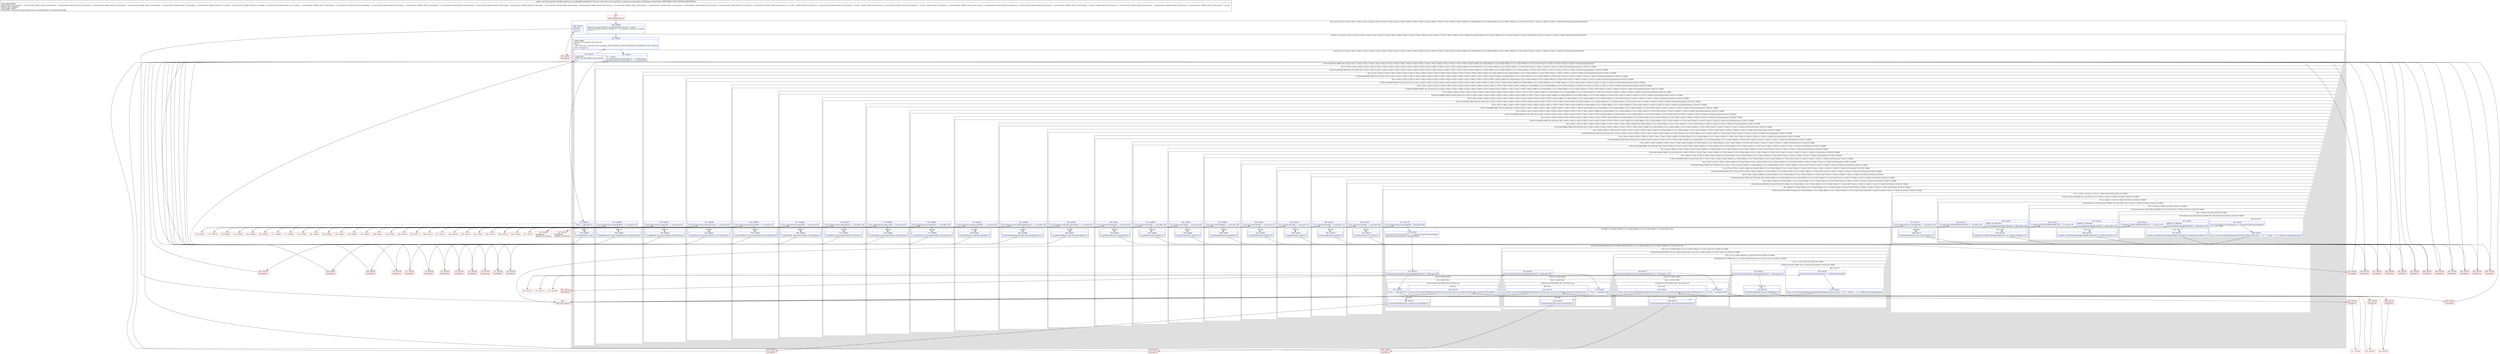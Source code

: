 digraph "CFG forandroidx.core.os.BundleKt.bundleOf([Lkotlin\/Pair;)Landroid\/os\/Bundle;" {
subgraph cluster_Region_980175426 {
label = "R(3:1|(3:3|(1:5)(1:(1:10)(1:(1:14)(1:(1:18)(1:(1:22)(1:(1:26)(1:(1:30)(1:(1:34)(1:(1:38)(1:(1:42)(1:(1:46)(1:(1:50)(1:(1:54)(1:(1:58)(1:(1:62)(1:(1:66)(1:(1:70)(1:(1:74)(1:(1:78)(1:(1:82)(1:(2:86|(1:(2:(1:93)|(1:89)))(1:(1:(2:(1:102)|(1:98)))(1:(1:(2:(1:110)|(1:106)))(1:(1:113)(2:116|117)))))(1:(1:120)(1:(1:126)(1:(1:132)(1:(1:138)(2:141|142)))))))))))))))))))))))))|7)|145)";
node [shape=record,color=blue];
Node_149 [shape=record,label="{149\:\ 0x0000|kotlin.jvm.internal.Intrinsics.checkNotNullParameter(r11, \"pairs\")\landroid.os.Bundle android.os.Bundle r0 = new android.os.Bundle(r11.length)\lint r4 = 0\l\l}"];
subgraph cluster_LoopRegion_1988144702 {
label = "LOOP:0: (3:3|(1:5)(1:(1:10)(1:(1:14)(1:(1:18)(1:(1:22)(1:(1:26)(1:(1:30)(1:(1:34)(1:(1:38)(1:(1:42)(1:(1:46)(1:(1:50)(1:(1:54)(1:(1:58)(1:(1:62)(1:(1:66)(1:(1:70)(1:(1:74)(1:(1:78)(1:(1:82)(1:(2:86|(1:(2:(1:93)|(1:89)))(1:(1:(2:(1:102)|(1:98)))(1:(1:(2:(1:110)|(1:106)))(1:(1:113)(2:116|117)))))(1:(1:120)(1:(1:126)(1:(1:132)(1:(1:138)(2:141|142)))))))))))))))))))))))))|7)";
node [shape=record,color=blue];
Node_150 [shape=record,label="{150\:\ 0x000f|LOOP_START\lLOOP:0: B:150:0x000f\-\>B:254:0x01f9\lPHI: r4 \l  PHI: (r4v1 int) = (r4v0 int), (r4v6 int) binds: [B:149:0x0000, B:254:0x01f9] A[DONT_GENERATE, DONT_INLINE]\l|if (r4 \< r3) goto L3\l}"];
subgraph cluster_Region_1433070182 {
label = "R(3:3|(1:5)(1:(1:10)(1:(1:14)(1:(1:18)(1:(1:22)(1:(1:26)(1:(1:30)(1:(1:34)(1:(1:38)(1:(1:42)(1:(1:46)(1:(1:50)(1:(1:54)(1:(1:58)(1:(1:62)(1:(1:66)(1:(1:70)(1:(1:74)(1:(1:78)(1:(1:82)(1:(2:86|(1:(2:(1:93)|(1:89)))(1:(1:(2:(1:102)|(1:98)))(1:(1:(2:(1:110)|(1:106)))(1:(1:113)(2:116|117)))))(1:(1:120)(1:(1:126)(1:(1:132)(1:(1:138)(2:141|142)))))))))))))))))))))))))|7)";
node [shape=record,color=blue];
Node_151 [shape=record,label="{151\:\ 0x0011|r5 = r11[r4]\ljava.lang.String java.lang.String r6 = r5.component1()\ljava.lang.Object java.lang.Object r5 = r5.component2()\l}"];
subgraph cluster_IfRegion_381618327 {
label = "IF [B:152:0x001e] THEN: R(1:5) ELSE: R(1:(1:10)(1:(1:14)(1:(1:18)(1:(1:22)(1:(1:26)(1:(1:30)(1:(1:34)(1:(1:38)(1:(1:42)(1:(1:46)(1:(1:50)(1:(1:54)(1:(1:58)(1:(1:62)(1:(1:66)(1:(1:70)(1:(1:74)(1:(1:78)(1:(1:82)(1:(2:86|(1:(2:(1:93)|(1:89)))(1:(1:(2:(1:102)|(1:98)))(1:(1:(2:(1:110)|(1:106)))(1:(1:113)(2:116|117)))))(1:(1:120)(1:(1:126)(1:(1:132)(1:(1:138)(2:141|142)))))))))))))))))))))))))";
node [shape=record,color=blue];
Node_152 [shape=record,label="{152\:\ 0x001e|if (r5 == null) goto L5\l}"];
subgraph cluster_Region_978620433 {
label = "R(1:5)";
node [shape=record,color=blue];
Node_153 [shape=record,label="{153\:\ 0x0020|r0.putString(r6, null)\l}"];
}
subgraph cluster_Region_1239109665 {
label = "R(1:(1:10)(1:(1:14)(1:(1:18)(1:(1:22)(1:(1:26)(1:(1:30)(1:(1:34)(1:(1:38)(1:(1:42)(1:(1:46)(1:(1:50)(1:(1:54)(1:(1:58)(1:(1:62)(1:(1:66)(1:(1:70)(1:(1:74)(1:(1:78)(1:(1:82)(1:(2:86|(1:(2:(1:93)|(1:89)))(1:(1:(2:(1:102)|(1:98)))(1:(1:(2:(1:110)|(1:106)))(1:(1:113)(2:116|117)))))(1:(1:120)(1:(1:126)(1:(1:132)(1:(1:138)(2:141|142))))))))))))))))))))))))) | ELSE_IF_CHAIN\l";
node [shape=record,color=blue];
subgraph cluster_IfRegion_335870460 {
label = "IF [B:155:0x0028] THEN: R(1:10) ELSE: R(1:(1:14)(1:(1:18)(1:(1:22)(1:(1:26)(1:(1:30)(1:(1:34)(1:(1:38)(1:(1:42)(1:(1:46)(1:(1:50)(1:(1:54)(1:(1:58)(1:(1:62)(1:(1:66)(1:(1:70)(1:(1:74)(1:(1:78)(1:(1:82)(1:(2:86|(1:(2:(1:93)|(1:89)))(1:(1:(2:(1:102)|(1:98)))(1:(1:(2:(1:110)|(1:106)))(1:(1:113)(2:116|117)))))(1:(1:120)(1:(1:126)(1:(1:132)(1:(1:138)(2:141|142)))))))))))))))))))))))) | ELSE_IF_CHAIN\l";
node [shape=record,color=blue];
Node_155 [shape=record,label="{155\:\ 0x0028|if ((r5 instanceof java.lang.Boolean) == true) goto L10\l}"];
subgraph cluster_Region_1063781825 {
label = "R(1:10)";
node [shape=record,color=blue];
Node_156 [shape=record,label="{156\:\ 0x002a|r0.putBoolean(r6, ((java.lang.Boolean) r5).booleanValue())\l}"];
}
subgraph cluster_Region_1723144855 {
label = "R(1:(1:14)(1:(1:18)(1:(1:22)(1:(1:26)(1:(1:30)(1:(1:34)(1:(1:38)(1:(1:42)(1:(1:46)(1:(1:50)(1:(1:54)(1:(1:58)(1:(1:62)(1:(1:66)(1:(1:70)(1:(1:74)(1:(1:78)(1:(1:82)(1:(2:86|(1:(2:(1:93)|(1:89)))(1:(1:(2:(1:102)|(1:98)))(1:(1:(2:(1:110)|(1:106)))(1:(1:113)(2:116|117)))))(1:(1:120)(1:(1:126)(1:(1:132)(1:(1:138)(2:141|142)))))))))))))))))))))))) | ELSE_IF_CHAIN\l";
node [shape=record,color=blue];
subgraph cluster_IfRegion_117802498 {
label = "IF [B:158:0x0038] THEN: R(1:14) ELSE: R(1:(1:18)(1:(1:22)(1:(1:26)(1:(1:30)(1:(1:34)(1:(1:38)(1:(1:42)(1:(1:46)(1:(1:50)(1:(1:54)(1:(1:58)(1:(1:62)(1:(1:66)(1:(1:70)(1:(1:74)(1:(1:78)(1:(1:82)(1:(2:86|(1:(2:(1:93)|(1:89)))(1:(1:(2:(1:102)|(1:98)))(1:(1:(2:(1:110)|(1:106)))(1:(1:113)(2:116|117)))))(1:(1:120)(1:(1:126)(1:(1:132)(1:(1:138)(2:141|142))))))))))))))))))))))) | ELSE_IF_CHAIN\l";
node [shape=record,color=blue];
Node_158 [shape=record,label="{158\:\ 0x0038|if ((r5 instanceof java.lang.Byte) == true) goto L14\l}"];
subgraph cluster_Region_1300556607 {
label = "R(1:14)";
node [shape=record,color=blue];
Node_159 [shape=record,label="{159\:\ 0x003a|r0.putByte(r6, ((java.lang.Number) r5).byteValue())\l}"];
}
subgraph cluster_Region_1645530915 {
label = "R(1:(1:18)(1:(1:22)(1:(1:26)(1:(1:30)(1:(1:34)(1:(1:38)(1:(1:42)(1:(1:46)(1:(1:50)(1:(1:54)(1:(1:58)(1:(1:62)(1:(1:66)(1:(1:70)(1:(1:74)(1:(1:78)(1:(1:82)(1:(2:86|(1:(2:(1:93)|(1:89)))(1:(1:(2:(1:102)|(1:98)))(1:(1:(2:(1:110)|(1:106)))(1:(1:113)(2:116|117)))))(1:(1:120)(1:(1:126)(1:(1:132)(1:(1:138)(2:141|142))))))))))))))))))))))) | ELSE_IF_CHAIN\l";
node [shape=record,color=blue];
subgraph cluster_IfRegion_1233938083 {
label = "IF [B:161:0x0048] THEN: R(1:18) ELSE: R(1:(1:22)(1:(1:26)(1:(1:30)(1:(1:34)(1:(1:38)(1:(1:42)(1:(1:46)(1:(1:50)(1:(1:54)(1:(1:58)(1:(1:62)(1:(1:66)(1:(1:70)(1:(1:74)(1:(1:78)(1:(1:82)(1:(2:86|(1:(2:(1:93)|(1:89)))(1:(1:(2:(1:102)|(1:98)))(1:(1:(2:(1:110)|(1:106)))(1:(1:113)(2:116|117)))))(1:(1:120)(1:(1:126)(1:(1:132)(1:(1:138)(2:141|142)))))))))))))))))))))) | ELSE_IF_CHAIN\l";
node [shape=record,color=blue];
Node_161 [shape=record,label="{161\:\ 0x0048|if ((r5 instanceof java.lang.Character) == true) goto L18\l}"];
subgraph cluster_Region_367167127 {
label = "R(1:18)";
node [shape=record,color=blue];
Node_162 [shape=record,label="{162\:\ 0x004a|r0.putChar(r6, ((java.lang.Character) r5).charValue())\l}"];
}
subgraph cluster_Region_295074817 {
label = "R(1:(1:22)(1:(1:26)(1:(1:30)(1:(1:34)(1:(1:38)(1:(1:42)(1:(1:46)(1:(1:50)(1:(1:54)(1:(1:58)(1:(1:62)(1:(1:66)(1:(1:70)(1:(1:74)(1:(1:78)(1:(1:82)(1:(2:86|(1:(2:(1:93)|(1:89)))(1:(1:(2:(1:102)|(1:98)))(1:(1:(2:(1:110)|(1:106)))(1:(1:113)(2:116|117)))))(1:(1:120)(1:(1:126)(1:(1:132)(1:(1:138)(2:141|142)))))))))))))))))))))) | ELSE_IF_CHAIN\l";
node [shape=record,color=blue];
subgraph cluster_IfRegion_655959221 {
label = "IF [B:164:0x0058] THEN: R(1:22) ELSE: R(1:(1:26)(1:(1:30)(1:(1:34)(1:(1:38)(1:(1:42)(1:(1:46)(1:(1:50)(1:(1:54)(1:(1:58)(1:(1:62)(1:(1:66)(1:(1:70)(1:(1:74)(1:(1:78)(1:(1:82)(1:(2:86|(1:(2:(1:93)|(1:89)))(1:(1:(2:(1:102)|(1:98)))(1:(1:(2:(1:110)|(1:106)))(1:(1:113)(2:116|117)))))(1:(1:120)(1:(1:126)(1:(1:132)(1:(1:138)(2:141|142))))))))))))))))))))) | ELSE_IF_CHAIN\l";
node [shape=record,color=blue];
Node_164 [shape=record,label="{164\:\ 0x0058|if ((r5 instanceof java.lang.Double) == true) goto L22\l}"];
subgraph cluster_Region_187189282 {
label = "R(1:22)";
node [shape=record,color=blue];
Node_165 [shape=record,label="{165\:\ 0x005a|r0.putDouble(r6, ((java.lang.Number) r5).doubleValue())\l}"];
}
subgraph cluster_Region_48196682 {
label = "R(1:(1:26)(1:(1:30)(1:(1:34)(1:(1:38)(1:(1:42)(1:(1:46)(1:(1:50)(1:(1:54)(1:(1:58)(1:(1:62)(1:(1:66)(1:(1:70)(1:(1:74)(1:(1:78)(1:(1:82)(1:(2:86|(1:(2:(1:93)|(1:89)))(1:(1:(2:(1:102)|(1:98)))(1:(1:(2:(1:110)|(1:106)))(1:(1:113)(2:116|117)))))(1:(1:120)(1:(1:126)(1:(1:132)(1:(1:138)(2:141|142))))))))))))))))))))) | ELSE_IF_CHAIN\l";
node [shape=record,color=blue];
subgraph cluster_IfRegion_350352051 {
label = "IF [B:167:0x0068] THEN: R(1:26) ELSE: R(1:(1:30)(1:(1:34)(1:(1:38)(1:(1:42)(1:(1:46)(1:(1:50)(1:(1:54)(1:(1:58)(1:(1:62)(1:(1:66)(1:(1:70)(1:(1:74)(1:(1:78)(1:(1:82)(1:(2:86|(1:(2:(1:93)|(1:89)))(1:(1:(2:(1:102)|(1:98)))(1:(1:(2:(1:110)|(1:106)))(1:(1:113)(2:116|117)))))(1:(1:120)(1:(1:126)(1:(1:132)(1:(1:138)(2:141|142)))))))))))))))))))) | ELSE_IF_CHAIN\l";
node [shape=record,color=blue];
Node_167 [shape=record,label="{167\:\ 0x0068|if ((r5 instanceof java.lang.Float) == true) goto L26\l}"];
subgraph cluster_Region_1955660427 {
label = "R(1:26)";
node [shape=record,color=blue];
Node_168 [shape=record,label="{168\:\ 0x006a|r0.putFloat(r6, ((java.lang.Number) r5).floatValue())\l}"];
}
subgraph cluster_Region_1282457380 {
label = "R(1:(1:30)(1:(1:34)(1:(1:38)(1:(1:42)(1:(1:46)(1:(1:50)(1:(1:54)(1:(1:58)(1:(1:62)(1:(1:66)(1:(1:70)(1:(1:74)(1:(1:78)(1:(1:82)(1:(2:86|(1:(2:(1:93)|(1:89)))(1:(1:(2:(1:102)|(1:98)))(1:(1:(2:(1:110)|(1:106)))(1:(1:113)(2:116|117)))))(1:(1:120)(1:(1:126)(1:(1:132)(1:(1:138)(2:141|142)))))))))))))))))))) | ELSE_IF_CHAIN\l";
node [shape=record,color=blue];
subgraph cluster_IfRegion_1073697723 {
label = "IF [B:170:0x0078] THEN: R(1:30) ELSE: R(1:(1:34)(1:(1:38)(1:(1:42)(1:(1:46)(1:(1:50)(1:(1:54)(1:(1:58)(1:(1:62)(1:(1:66)(1:(1:70)(1:(1:74)(1:(1:78)(1:(1:82)(1:(2:86|(1:(2:(1:93)|(1:89)))(1:(1:(2:(1:102)|(1:98)))(1:(1:(2:(1:110)|(1:106)))(1:(1:113)(2:116|117)))))(1:(1:120)(1:(1:126)(1:(1:132)(1:(1:138)(2:141|142))))))))))))))))))) | ELSE_IF_CHAIN\l";
node [shape=record,color=blue];
Node_170 [shape=record,label="{170\:\ 0x0078|if ((r5 instanceof java.lang.Integer) == true) goto L30\l}"];
subgraph cluster_Region_505860661 {
label = "R(1:30)";
node [shape=record,color=blue];
Node_171 [shape=record,label="{171\:\ 0x007a|r0.putInt(r6, ((java.lang.Number) r5).intValue())\l}"];
}
subgraph cluster_Region_140053598 {
label = "R(1:(1:34)(1:(1:38)(1:(1:42)(1:(1:46)(1:(1:50)(1:(1:54)(1:(1:58)(1:(1:62)(1:(1:66)(1:(1:70)(1:(1:74)(1:(1:78)(1:(1:82)(1:(2:86|(1:(2:(1:93)|(1:89)))(1:(1:(2:(1:102)|(1:98)))(1:(1:(2:(1:110)|(1:106)))(1:(1:113)(2:116|117)))))(1:(1:120)(1:(1:126)(1:(1:132)(1:(1:138)(2:141|142))))))))))))))))))) | ELSE_IF_CHAIN\l";
node [shape=record,color=blue];
subgraph cluster_IfRegion_359437209 {
label = "IF [B:173:0x0088] THEN: R(1:34) ELSE: R(1:(1:38)(1:(1:42)(1:(1:46)(1:(1:50)(1:(1:54)(1:(1:58)(1:(1:62)(1:(1:66)(1:(1:70)(1:(1:74)(1:(1:78)(1:(1:82)(1:(2:86|(1:(2:(1:93)|(1:89)))(1:(1:(2:(1:102)|(1:98)))(1:(1:(2:(1:110)|(1:106)))(1:(1:113)(2:116|117)))))(1:(1:120)(1:(1:126)(1:(1:132)(1:(1:138)(2:141|142)))))))))))))))))) | ELSE_IF_CHAIN\l";
node [shape=record,color=blue];
Node_173 [shape=record,label="{173\:\ 0x0088|if ((r5 instanceof java.lang.Long) == true) goto L34\l}"];
subgraph cluster_Region_535898456 {
label = "R(1:34)";
node [shape=record,color=blue];
Node_174 [shape=record,label="{174\:\ 0x008a|r0.putLong(r6, ((java.lang.Number) r5).longValue())\l}"];
}
subgraph cluster_Region_705498912 {
label = "R(1:(1:38)(1:(1:42)(1:(1:46)(1:(1:50)(1:(1:54)(1:(1:58)(1:(1:62)(1:(1:66)(1:(1:70)(1:(1:74)(1:(1:78)(1:(1:82)(1:(2:86|(1:(2:(1:93)|(1:89)))(1:(1:(2:(1:102)|(1:98)))(1:(1:(2:(1:110)|(1:106)))(1:(1:113)(2:116|117)))))(1:(1:120)(1:(1:126)(1:(1:132)(1:(1:138)(2:141|142)))))))))))))))))) | ELSE_IF_CHAIN\l";
node [shape=record,color=blue];
subgraph cluster_IfRegion_2076057869 {
label = "IF [B:176:0x0098] THEN: R(1:38) ELSE: R(1:(1:42)(1:(1:46)(1:(1:50)(1:(1:54)(1:(1:58)(1:(1:62)(1:(1:66)(1:(1:70)(1:(1:74)(1:(1:78)(1:(1:82)(1:(2:86|(1:(2:(1:93)|(1:89)))(1:(1:(2:(1:102)|(1:98)))(1:(1:(2:(1:110)|(1:106)))(1:(1:113)(2:116|117)))))(1:(1:120)(1:(1:126)(1:(1:132)(1:(1:138)(2:141|142))))))))))))))))) | ELSE_IF_CHAIN\l";
node [shape=record,color=blue];
Node_176 [shape=record,label="{176\:\ 0x0098|if ((r5 instanceof java.lang.Short) == true) goto L38\l}"];
subgraph cluster_Region_1456540636 {
label = "R(1:38)";
node [shape=record,color=blue];
Node_177 [shape=record,label="{177\:\ 0x009a|r0.putShort(r6, ((java.lang.Number) r5).shortValue())\l}"];
}
subgraph cluster_Region_1405717271 {
label = "R(1:(1:42)(1:(1:46)(1:(1:50)(1:(1:54)(1:(1:58)(1:(1:62)(1:(1:66)(1:(1:70)(1:(1:74)(1:(1:78)(1:(1:82)(1:(2:86|(1:(2:(1:93)|(1:89)))(1:(1:(2:(1:102)|(1:98)))(1:(1:(2:(1:110)|(1:106)))(1:(1:113)(2:116|117)))))(1:(1:120)(1:(1:126)(1:(1:132)(1:(1:138)(2:141|142))))))))))))))))) | ELSE_IF_CHAIN\l";
node [shape=record,color=blue];
subgraph cluster_IfRegion_1624318115 {
label = "IF [B:179:0x00a8] THEN: R(1:42) ELSE: R(1:(1:46)(1:(1:50)(1:(1:54)(1:(1:58)(1:(1:62)(1:(1:66)(1:(1:70)(1:(1:74)(1:(1:78)(1:(1:82)(1:(2:86|(1:(2:(1:93)|(1:89)))(1:(1:(2:(1:102)|(1:98)))(1:(1:(2:(1:110)|(1:106)))(1:(1:113)(2:116|117)))))(1:(1:120)(1:(1:126)(1:(1:132)(1:(1:138)(2:141|142)))))))))))))))) | ELSE_IF_CHAIN\l";
node [shape=record,color=blue];
Node_179 [shape=record,label="{179\:\ 0x00a8|if ((r5 instanceof android.os.Bundle) == true) goto L42\l}"];
subgraph cluster_Region_707317463 {
label = "R(1:42)";
node [shape=record,color=blue];
Node_180 [shape=record,label="{180\:\ 0x00aa|r0.putBundle(r6, (android.os.Bundle) r5)\l}"];
}
subgraph cluster_Region_445224917 {
label = "R(1:(1:46)(1:(1:50)(1:(1:54)(1:(1:58)(1:(1:62)(1:(1:66)(1:(1:70)(1:(1:74)(1:(1:78)(1:(1:82)(1:(2:86|(1:(2:(1:93)|(1:89)))(1:(1:(2:(1:102)|(1:98)))(1:(1:(2:(1:110)|(1:106)))(1:(1:113)(2:116|117)))))(1:(1:120)(1:(1:126)(1:(1:132)(1:(1:138)(2:141|142)))))))))))))))) | ELSE_IF_CHAIN\l";
node [shape=record,color=blue];
subgraph cluster_IfRegion_628544905 {
label = "IF [B:182:0x00b4] THEN: R(1:46) ELSE: R(1:(1:50)(1:(1:54)(1:(1:58)(1:(1:62)(1:(1:66)(1:(1:70)(1:(1:74)(1:(1:78)(1:(1:82)(1:(2:86|(1:(2:(1:93)|(1:89)))(1:(1:(2:(1:102)|(1:98)))(1:(1:(2:(1:110)|(1:106)))(1:(1:113)(2:116|117)))))(1:(1:120)(1:(1:126)(1:(1:132)(1:(1:138)(2:141|142))))))))))))))) | ELSE_IF_CHAIN\l";
node [shape=record,color=blue];
Node_182 [shape=record,label="{182\:\ 0x00b4|if ((r5 instanceof java.lang.CharSequence) == true) goto L46\l}"];
subgraph cluster_Region_37164765 {
label = "R(1:46)";
node [shape=record,color=blue];
Node_183 [shape=record,label="{183\:\ 0x00b6|r0.putCharSequence(r6, (java.lang.CharSequence) r5)\l}"];
}
subgraph cluster_Region_1517437734 {
label = "R(1:(1:50)(1:(1:54)(1:(1:58)(1:(1:62)(1:(1:66)(1:(1:70)(1:(1:74)(1:(1:78)(1:(1:82)(1:(2:86|(1:(2:(1:93)|(1:89)))(1:(1:(2:(1:102)|(1:98)))(1:(1:(2:(1:110)|(1:106)))(1:(1:113)(2:116|117)))))(1:(1:120)(1:(1:126)(1:(1:132)(1:(1:138)(2:141|142))))))))))))))) | ELSE_IF_CHAIN\l";
node [shape=record,color=blue];
subgraph cluster_IfRegion_1425504997 {
label = "IF [B:185:0x00c0] THEN: R(1:50) ELSE: R(1:(1:54)(1:(1:58)(1:(1:62)(1:(1:66)(1:(1:70)(1:(1:74)(1:(1:78)(1:(1:82)(1:(2:86|(1:(2:(1:93)|(1:89)))(1:(1:(2:(1:102)|(1:98)))(1:(1:(2:(1:110)|(1:106)))(1:(1:113)(2:116|117)))))(1:(1:120)(1:(1:126)(1:(1:132)(1:(1:138)(2:141|142)))))))))))))) | ELSE_IF_CHAIN\l";
node [shape=record,color=blue];
Node_185 [shape=record,label="{185\:\ 0x00c0|if ((r5 instanceof android.os.Parcelable) == true) goto L50\l}"];
subgraph cluster_Region_345654314 {
label = "R(1:50)";
node [shape=record,color=blue];
Node_186 [shape=record,label="{186\:\ 0x00c2|r0.putParcelable(r6, (android.os.Parcelable) r5)\l}"];
}
subgraph cluster_Region_407122759 {
label = "R(1:(1:54)(1:(1:58)(1:(1:62)(1:(1:66)(1:(1:70)(1:(1:74)(1:(1:78)(1:(1:82)(1:(2:86|(1:(2:(1:93)|(1:89)))(1:(1:(2:(1:102)|(1:98)))(1:(1:(2:(1:110)|(1:106)))(1:(1:113)(2:116|117)))))(1:(1:120)(1:(1:126)(1:(1:132)(1:(1:138)(2:141|142)))))))))))))) | ELSE_IF_CHAIN\l";
node [shape=record,color=blue];
subgraph cluster_IfRegion_1582010175 {
label = "IF [B:188:0x00cc] THEN: R(1:54) ELSE: R(1:(1:58)(1:(1:62)(1:(1:66)(1:(1:70)(1:(1:74)(1:(1:78)(1:(1:82)(1:(2:86|(1:(2:(1:93)|(1:89)))(1:(1:(2:(1:102)|(1:98)))(1:(1:(2:(1:110)|(1:106)))(1:(1:113)(2:116|117)))))(1:(1:120)(1:(1:126)(1:(1:132)(1:(1:138)(2:141|142))))))))))))) | ELSE_IF_CHAIN\l";
node [shape=record,color=blue];
Node_188 [shape=record,label="{188\:\ 0x00cc|if ((r5 instanceof boolean[]) == true) goto L54\l}"];
subgraph cluster_Region_1246438030 {
label = "R(1:54)";
node [shape=record,color=blue];
Node_189 [shape=record,label="{189\:\ 0x00ce|r0.putBooleanArray(r6, (boolean[]) r5)\l}"];
}
subgraph cluster_Region_130716267 {
label = "R(1:(1:58)(1:(1:62)(1:(1:66)(1:(1:70)(1:(1:74)(1:(1:78)(1:(1:82)(1:(2:86|(1:(2:(1:93)|(1:89)))(1:(1:(2:(1:102)|(1:98)))(1:(1:(2:(1:110)|(1:106)))(1:(1:113)(2:116|117)))))(1:(1:120)(1:(1:126)(1:(1:132)(1:(1:138)(2:141|142))))))))))))) | ELSE_IF_CHAIN\l";
node [shape=record,color=blue];
subgraph cluster_IfRegion_938895469 {
label = "IF [B:191:0x00d8] THEN: R(1:58) ELSE: R(1:(1:62)(1:(1:66)(1:(1:70)(1:(1:74)(1:(1:78)(1:(1:82)(1:(2:86|(1:(2:(1:93)|(1:89)))(1:(1:(2:(1:102)|(1:98)))(1:(1:(2:(1:110)|(1:106)))(1:(1:113)(2:116|117)))))(1:(1:120)(1:(1:126)(1:(1:132)(1:(1:138)(2:141|142)))))))))))) | ELSE_IF_CHAIN\l";
node [shape=record,color=blue];
Node_191 [shape=record,label="{191\:\ 0x00d8|if ((r5 instanceof byte[]) == true) goto L58\l}"];
subgraph cluster_Region_653853542 {
label = "R(1:58)";
node [shape=record,color=blue];
Node_192 [shape=record,label="{192\:\ 0x00da|r0.putByteArray(r6, (byte[]) r5)\l}"];
}
subgraph cluster_Region_1361812088 {
label = "R(1:(1:62)(1:(1:66)(1:(1:70)(1:(1:74)(1:(1:78)(1:(1:82)(1:(2:86|(1:(2:(1:93)|(1:89)))(1:(1:(2:(1:102)|(1:98)))(1:(1:(2:(1:110)|(1:106)))(1:(1:113)(2:116|117)))))(1:(1:120)(1:(1:126)(1:(1:132)(1:(1:138)(2:141|142)))))))))))) | ELSE_IF_CHAIN\l";
node [shape=record,color=blue];
subgraph cluster_IfRegion_616507783 {
label = "IF [B:194:0x00e4] THEN: R(1:62) ELSE: R(1:(1:66)(1:(1:70)(1:(1:74)(1:(1:78)(1:(1:82)(1:(2:86|(1:(2:(1:93)|(1:89)))(1:(1:(2:(1:102)|(1:98)))(1:(1:(2:(1:110)|(1:106)))(1:(1:113)(2:116|117)))))(1:(1:120)(1:(1:126)(1:(1:132)(1:(1:138)(2:141|142))))))))))) | ELSE_IF_CHAIN\l";
node [shape=record,color=blue];
Node_194 [shape=record,label="{194\:\ 0x00e4|if ((r5 instanceof char[]) == true) goto L62\l}"];
subgraph cluster_Region_482502810 {
label = "R(1:62)";
node [shape=record,color=blue];
Node_195 [shape=record,label="{195\:\ 0x00e6|r0.putCharArray(r6, (char[]) r5)\l}"];
}
subgraph cluster_Region_428382216 {
label = "R(1:(1:66)(1:(1:70)(1:(1:74)(1:(1:78)(1:(1:82)(1:(2:86|(1:(2:(1:93)|(1:89)))(1:(1:(2:(1:102)|(1:98)))(1:(1:(2:(1:110)|(1:106)))(1:(1:113)(2:116|117)))))(1:(1:120)(1:(1:126)(1:(1:132)(1:(1:138)(2:141|142))))))))))) | ELSE_IF_CHAIN\l";
node [shape=record,color=blue];
subgraph cluster_IfRegion_1265651623 {
label = "IF [B:197:0x00f0] THEN: R(1:66) ELSE: R(1:(1:70)(1:(1:74)(1:(1:78)(1:(1:82)(1:(2:86|(1:(2:(1:93)|(1:89)))(1:(1:(2:(1:102)|(1:98)))(1:(1:(2:(1:110)|(1:106)))(1:(1:113)(2:116|117)))))(1:(1:120)(1:(1:126)(1:(1:132)(1:(1:138)(2:141|142)))))))))) | ELSE_IF_CHAIN\l";
node [shape=record,color=blue];
Node_197 [shape=record,label="{197\:\ 0x00f0|if ((r5 instanceof double[]) == true) goto L66\l}"];
subgraph cluster_Region_1522517052 {
label = "R(1:66)";
node [shape=record,color=blue];
Node_198 [shape=record,label="{198\:\ 0x00f2|r0.putDoubleArray(r6, (double[]) r5)\l}"];
}
subgraph cluster_Region_544165493 {
label = "R(1:(1:70)(1:(1:74)(1:(1:78)(1:(1:82)(1:(2:86|(1:(2:(1:93)|(1:89)))(1:(1:(2:(1:102)|(1:98)))(1:(1:(2:(1:110)|(1:106)))(1:(1:113)(2:116|117)))))(1:(1:120)(1:(1:126)(1:(1:132)(1:(1:138)(2:141|142)))))))))) | ELSE_IF_CHAIN\l";
node [shape=record,color=blue];
subgraph cluster_IfRegion_1228931969 {
label = "IF [B:200:0x00fc] THEN: R(1:70) ELSE: R(1:(1:74)(1:(1:78)(1:(1:82)(1:(2:86|(1:(2:(1:93)|(1:89)))(1:(1:(2:(1:102)|(1:98)))(1:(1:(2:(1:110)|(1:106)))(1:(1:113)(2:116|117)))))(1:(1:120)(1:(1:126)(1:(1:132)(1:(1:138)(2:141|142))))))))) | ELSE_IF_CHAIN\l";
node [shape=record,color=blue];
Node_200 [shape=record,label="{200\:\ 0x00fc|if ((r5 instanceof float[]) == true) goto L70\l}"];
subgraph cluster_Region_1240715959 {
label = "R(1:70)";
node [shape=record,color=blue];
Node_201 [shape=record,label="{201\:\ 0x00fe|r0.putFloatArray(r6, (float[]) r5)\l}"];
}
subgraph cluster_Region_1936054745 {
label = "R(1:(1:74)(1:(1:78)(1:(1:82)(1:(2:86|(1:(2:(1:93)|(1:89)))(1:(1:(2:(1:102)|(1:98)))(1:(1:(2:(1:110)|(1:106)))(1:(1:113)(2:116|117)))))(1:(1:120)(1:(1:126)(1:(1:132)(1:(1:138)(2:141|142))))))))) | ELSE_IF_CHAIN\l";
node [shape=record,color=blue];
subgraph cluster_IfRegion_1299300292 {
label = "IF [B:203:0x0108] THEN: R(1:74) ELSE: R(1:(1:78)(1:(1:82)(1:(2:86|(1:(2:(1:93)|(1:89)))(1:(1:(2:(1:102)|(1:98)))(1:(1:(2:(1:110)|(1:106)))(1:(1:113)(2:116|117)))))(1:(1:120)(1:(1:126)(1:(1:132)(1:(1:138)(2:141|142)))))))) | ELSE_IF_CHAIN\l";
node [shape=record,color=blue];
Node_203 [shape=record,label="{203\:\ 0x0108|if ((r5 instanceof int[]) == true) goto L74\l}"];
subgraph cluster_Region_662641372 {
label = "R(1:74)";
node [shape=record,color=blue];
Node_204 [shape=record,label="{204\:\ 0x010a|r0.putIntArray(r6, (int[]) r5)\l}"];
}
subgraph cluster_Region_2115007895 {
label = "R(1:(1:78)(1:(1:82)(1:(2:86|(1:(2:(1:93)|(1:89)))(1:(1:(2:(1:102)|(1:98)))(1:(1:(2:(1:110)|(1:106)))(1:(1:113)(2:116|117)))))(1:(1:120)(1:(1:126)(1:(1:132)(1:(1:138)(2:141|142)))))))) | ELSE_IF_CHAIN\l";
node [shape=record,color=blue];
subgraph cluster_IfRegion_283067644 {
label = "IF [B:206:0x0114] THEN: R(1:78) ELSE: R(1:(1:82)(1:(2:86|(1:(2:(1:93)|(1:89)))(1:(1:(2:(1:102)|(1:98)))(1:(1:(2:(1:110)|(1:106)))(1:(1:113)(2:116|117)))))(1:(1:120)(1:(1:126)(1:(1:132)(1:(1:138)(2:141|142))))))) | ELSE_IF_CHAIN\l";
node [shape=record,color=blue];
Node_206 [shape=record,label="{206\:\ 0x0114|if ((r5 instanceof long[]) == true) goto L78\l}"];
subgraph cluster_Region_687222801 {
label = "R(1:78)";
node [shape=record,color=blue];
Node_207 [shape=record,label="{207\:\ 0x0116|r0.putLongArray(r6, (long[]) r5)\l}"];
}
subgraph cluster_Region_587594373 {
label = "R(1:(1:82)(1:(2:86|(1:(2:(1:93)|(1:89)))(1:(1:(2:(1:102)|(1:98)))(1:(1:(2:(1:110)|(1:106)))(1:(1:113)(2:116|117)))))(1:(1:120)(1:(1:126)(1:(1:132)(1:(1:138)(2:141|142))))))) | ELSE_IF_CHAIN\l";
node [shape=record,color=blue];
subgraph cluster_IfRegion_1494953015 {
label = "IF [B:209:0x0120] THEN: R(1:82) ELSE: R(1:(2:86|(1:(2:(1:93)|(1:89)))(1:(1:(2:(1:102)|(1:98)))(1:(1:(2:(1:110)|(1:106)))(1:(1:113)(2:116|117)))))(1:(1:120)(1:(1:126)(1:(1:132)(1:(1:138)(2:141|142)))))) | ELSE_IF_CHAIN\l";
node [shape=record,color=blue];
Node_209 [shape=record,label="{209\:\ 0x0120|if ((r5 instanceof short[]) == true) goto L82\l}"];
subgraph cluster_Region_206348055 {
label = "R(1:82)";
node [shape=record,color=blue];
Node_210 [shape=record,label="{210\:\ 0x0122|r0.putShortArray(r6, (short[]) r5)\l}"];
}
subgraph cluster_Region_2034439286 {
label = "R(1:(2:86|(1:(2:(1:93)|(1:89)))(1:(1:(2:(1:102)|(1:98)))(1:(1:(2:(1:110)|(1:106)))(1:(1:113)(2:116|117)))))(1:(1:120)(1:(1:126)(1:(1:132)(1:(1:138)(2:141|142)))))) | ELSE_IF_CHAIN\l";
node [shape=record,color=blue];
subgraph cluster_IfRegion_269381790 {
label = "IF [B:212:0x0130] THEN: R(2:86|(1:(2:(1:93)|(1:89)))(1:(1:(2:(1:102)|(1:98)))(1:(1:(2:(1:110)|(1:106)))(1:(1:113)(2:116|117))))) ELSE: R(1:(1:120)(1:(1:126)(1:(1:132)(1:(1:138)(2:141|142))))) | ELSE_IF_CHAIN\l";
node [shape=record,color=blue];
Node_212 [shape=record,label="{212\:\ 0x0130|if ((r5 instanceof java.lang.Object[]) != false) goto L86\l}"];
subgraph cluster_Region_1354851012 {
label = "R(2:86|(1:(2:(1:93)|(1:89)))(1:(1:(2:(1:102)|(1:98)))(1:(1:(2:(1:110)|(1:106)))(1:(1:113)(2:116|117)))))";
node [shape=record,color=blue];
Node_213 [shape=record,label="{213\:\ 0x0132|java.lang.Class java.lang.Class r7 = r5.getClass().getComponentType()\lkotlin.jvm.internal.Intrinsics.checkNotNull(r7)\l}"];
subgraph cluster_IfRegion_1793610249 {
label = "IF [B:214:0x0143] THEN: R(1:(2:(1:93)|(1:89))) ELSE: R(1:(1:(2:(1:102)|(1:98)))(1:(1:(2:(1:110)|(1:106)))(1:(1:113)(2:116|117))))";
node [shape=record,color=blue];
Node_214 [shape=record,label="{214\:\ 0x0143|if (android.os.Parcelable.class.isAssignableFrom(r7) != false) goto L88\l}"];
subgraph cluster_Region_615887254 {
label = "R(1:(2:(1:93)|(1:89)))";
node [shape=record,color=blue];
subgraph cluster_Region_1500828762 {
label = "R(2:(1:93)|(1:89))";
node [shape=record,color=blue];
subgraph cluster_IfRegion_978531460 {
label = "IF [B:215:0x0145] THEN: R(1:93) ELSE: null";
node [shape=record,color=blue];
Node_215 [shape=record,label="{215\:\ 0x0145|if (r5 == null) goto L91\l}"];
subgraph cluster_Region_1428802595 {
label = "R(1:93)";
node [shape=record,color=blue];
Node_218 [shape=record,label="{218\:\ 0x0156|throw new java.lang.NullPointerException(\"null cannot be cast to non\-null type kotlin.Array\<android.os.Parcelable\>\")\l}"];
}
}
subgraph cluster_Region_1534952003 {
label = "R(1:89)";
node [shape=record,color=blue];
Node_216 [shape=record,label="{216\:\ 0x0147|r0.putParcelableArray(r6, (android.os.Parcelable[]) r5)\l}"];
}
}
}
subgraph cluster_Region_875070036 {
label = "R(1:(1:(2:(1:102)|(1:98)))(1:(1:(2:(1:110)|(1:106)))(1:(1:113)(2:116|117)))) | ELSE_IF_CHAIN\l";
node [shape=record,color=blue];
subgraph cluster_IfRegion_243173536 {
label = "IF [B:220:0x015d] THEN: R(1:(2:(1:102)|(1:98))) ELSE: R(1:(1:(2:(1:110)|(1:106)))(1:(1:113)(2:116|117))) | ELSE_IF_CHAIN\l";
node [shape=record,color=blue];
Node_220 [shape=record,label="{220\:\ 0x015d|if (java.lang.String.class.isAssignableFrom(r7) != false) goto L97\l}"];
subgraph cluster_Region_1025027142 {
label = "R(1:(2:(1:102)|(1:98)))";
node [shape=record,color=blue];
subgraph cluster_Region_1118923195 {
label = "R(2:(1:102)|(1:98))";
node [shape=record,color=blue];
subgraph cluster_IfRegion_984210797 {
label = "IF [B:221:0x015f] THEN: R(1:102) ELSE: null";
node [shape=record,color=blue];
Node_221 [shape=record,label="{221\:\ 0x015f|if (r5 == null) goto L100\l}"];
subgraph cluster_Region_1508044058 {
label = "R(1:102)";
node [shape=record,color=blue];
Node_224 [shape=record,label="{224\:\ 0x0170|throw new java.lang.NullPointerException(\"null cannot be cast to non\-null type kotlin.Array\<kotlin.String\>\")\l}"];
}
}
subgraph cluster_Region_76270090 {
label = "R(1:98)";
node [shape=record,color=blue];
Node_222 [shape=record,label="{222\:\ 0x0161|r0.putStringArray(r6, (java.lang.String[]) r5)\l}"];
}
}
}
subgraph cluster_Region_690548304 {
label = "R(1:(1:(2:(1:110)|(1:106)))(1:(1:113)(2:116|117))) | ELSE_IF_CHAIN\l";
node [shape=record,color=blue];
subgraph cluster_IfRegion_696437979 {
label = "IF [B:226:0x0177] THEN: R(1:(2:(1:110)|(1:106))) ELSE: R(1:(1:113)(2:116|117)) | ELSE_IF_CHAIN\l";
node [shape=record,color=blue];
Node_226 [shape=record,label="{226\:\ 0x0177|if (java.lang.CharSequence.class.isAssignableFrom(r7) != false) goto L105\l}"];
subgraph cluster_Region_1361710511 {
label = "R(1:(2:(1:110)|(1:106)))";
node [shape=record,color=blue];
subgraph cluster_Region_413092480 {
label = "R(2:(1:110)|(1:106))";
node [shape=record,color=blue];
subgraph cluster_IfRegion_1497415718 {
label = "IF [B:227:0x0179] THEN: R(1:110) ELSE: null";
node [shape=record,color=blue];
Node_227 [shape=record,label="{227\:\ 0x0179|if (r5 == null) goto L108\l}"];
subgraph cluster_Region_1457258164 {
label = "R(1:110)";
node [shape=record,color=blue];
Node_230 [shape=record,label="{230\:\ 0x018a|throw new java.lang.NullPointerException(\"null cannot be cast to non\-null type kotlin.Array\<kotlin.CharSequence\>\")\l}"];
}
}
subgraph cluster_Region_501486642 {
label = "R(1:106)";
node [shape=record,color=blue];
Node_228 [shape=record,label="{228\:\ 0x017b|r0.putCharSequenceArray(r6, (java.lang.CharSequence[]) r5)\l}"];
}
}
}
subgraph cluster_Region_955240529 {
label = "R(1:(1:113)(2:116|117)) | ELSE_IF_CHAIN\l";
node [shape=record,color=blue];
subgraph cluster_IfRegion_613509663 {
label = "IF [B:232:0x0191] THEN: R(1:113) ELSE: R(2:116|117) | ELSE_IF_CHAIN\l";
node [shape=record,color=blue];
Node_232 [shape=record,label="{232\:\ 0x0191|if (java.io.Serializable.class.isAssignableFrom(r7) != false) goto L113\l}"];
subgraph cluster_Region_1975030974 {
label = "R(1:113)";
node [shape=record,color=blue];
Node_233 [shape=record,label="{233\:\ 0x0193|r0.putSerializable(r6, (java.io.Serializable) r5)\l}"];
}
subgraph cluster_Region_1143662353 {
label = "R(2:116|117)";
node [shape=record,color=blue];
Node_234 [shape=record,label="{234\:\ 0x019a|java.lang.String java.lang.String r0 = r7.getCanonicalName()\l}"];
Node_235 [shape=record,label="{235\:\ 0x01bd|throw new java.lang.IllegalArgumentException(\"Illegal value array type \" + r0 + \" for key \"\" + r6 + kotlin.text.Typography.quote)\l}"];
}
}
}
}
}
}
}
}
}
subgraph cluster_Region_967439766 {
label = "R(1:(1:120)(1:(1:126)(1:(1:132)(1:(1:138)(2:141|142))))) | ELSE_IF_CHAIN\l";
node [shape=record,color=blue];
subgraph cluster_IfRegion_46943880 {
label = "IF [B:237:0x01c0] THEN: R(1:120) ELSE: R(1:(1:126)(1:(1:132)(1:(1:138)(2:141|142)))) | ELSE_IF_CHAIN\l";
node [shape=record,color=blue];
Node_237 [shape=record,label="{237\:\ 0x01c0|if ((r5 instanceof java.io.Serializable) == true) goto L120\l}"];
subgraph cluster_Region_1122004944 {
label = "R(1:120)";
node [shape=record,color=blue];
Node_238 [shape=record,label="{238\:\ 0x01c2|r0.putSerializable(r6, (java.io.Serializable) r5)\l}"];
}
subgraph cluster_Region_1535140713 {
label = "R(1:(1:126)(1:(1:132)(1:(1:138)(2:141|142)))) | ELSE_IF_CHAIN\l";
node [shape=record,color=blue];
subgraph cluster_IfRegion_563658049 {
label = "IF [B:240:0x01cd, B:242:0x01d1] THEN: R(1:126) ELSE: R(1:(1:132)(1:(1:138)(2:141|142))) | ELSE_IF_CHAIN\l";
node [shape=record,color=blue];
Node_240 [shape=record,label="{240\:\ 0x01cd|if (android.os.Build.VERSION.SDK_INT \>= 18) goto L124\l}"];
Node_242 [shape=record,label="{242\:\ 0x01d1|ADDED_TO_REGION\l|if ((r5 instanceof android.os.IBinder) != false) goto L126\l}"];
subgraph cluster_Region_417408540 {
label = "R(1:126)";
node [shape=record,color=blue];
Node_243 [shape=record,label="{243\:\ 0x01d3|androidx.core.p003os.Bundle.putBinder(r0, r6, (android.os.IBinder) r5)\l}"];
}
subgraph cluster_Region_1386682611 {
label = "R(1:(1:132)(1:(1:138)(2:141|142))) | ELSE_IF_CHAIN\l";
node [shape=record,color=blue];
subgraph cluster_IfRegion_1429098154 {
label = "IF [B:245:0x01de, B:247:0x01e2] THEN: R(1:132) ELSE: R(1:(1:138)(2:141|142)) | ELSE_IF_CHAIN\l";
node [shape=record,color=blue];
Node_245 [shape=record,label="{245\:\ 0x01de|if (android.os.Build.VERSION.SDK_INT \>= 21) goto L130\l}"];
Node_247 [shape=record,label="{247\:\ 0x01e2|ADDED_TO_REGION\l|if ((r5 instanceof android.util.Size) != false) goto L132\l}"];
subgraph cluster_Region_622458038 {
label = "R(1:132)";
node [shape=record,color=blue];
Node_248 [shape=record,label="{248\:\ 0x01e4|androidx.core.p003os.BundleApi21ImplKt.putSize(r0, r6, (android.util.Size) r5)\l}"];
}
subgraph cluster_Region_336340910 {
label = "R(1:(1:138)(2:141|142)) | ELSE_IF_CHAIN\l";
node [shape=record,color=blue];
subgraph cluster_IfRegion_179365337 {
label = "IF [B:250:0x01ed, B:252:0x01f1] THEN: R(1:138) ELSE: R(2:141|142) | ELSE_IF_CHAIN\l";
node [shape=record,color=blue];
Node_250 [shape=record,label="{250\:\ 0x01ed|if (android.os.Build.VERSION.SDK_INT \>= 21) goto L136\l}"];
Node_252 [shape=record,label="{252\:\ 0x01f1|ADDED_TO_REGION\l|if ((r5 instanceof android.util.SizeF) != false) goto L138\l}"];
subgraph cluster_Region_347441615 {
label = "R(1:138)";
node [shape=record,color=blue];
Node_253 [shape=record,label="{253\:\ 0x01f3|androidx.core.p003os.BundleApi21ImplKt.putSizeF(r0, r6, (android.util.SizeF) r5)\l}"];
}
subgraph cluster_Region_779884390 {
label = "R(2:141|142)";
node [shape=record,color=blue];
Node_255 [shape=record,label="{255\:\ 0x01fd|java.lang.String java.lang.String r0 = r5.getClass().getCanonicalName()\l}"];
Node_256 [shape=record,label="{256\:\ 0x0224|throw new java.lang.IllegalArgumentException(\"Illegal value type \" + r0 + \" for key \"\" + r6 + kotlin.text.Typography.quote)\l}"];
}
}
}
}
}
}
}
}
}
}
}
}
}
}
}
}
}
}
}
}
}
}
}
}
}
}
}
}
}
}
}
}
}
}
}
}
}
}
}
}
}
}
}
}
}
}
}
}
}
}
Node_254 [shape=record,label="{254\:\ 0x01f9|LOOP_END\lLOOP:0: B:150:0x000f\-\>B:254:0x01f9\l|r4++\l}"];
}
}
Node_258 [shape=record,label="{258\:\ 0x0227|RETURN\l|return r0\l}"];
}
Node_147 [shape=record,color=red,label="{147\:\ ?|MTH_ENTER_BLOCK\l}"];
Node_267 [shape=record,color=red,label="{267\:\ 0x01f9|SYNTHETIC\l}"];
Node_154 [shape=record,color=red,label="{154\:\ 0x0026}"];
Node_268 [shape=record,color=red,label="{268\:\ 0x01f9|SYNTHETIC\l}"];
Node_157 [shape=record,color=red,label="{157\:\ 0x0036}"];
Node_269 [shape=record,color=red,label="{269\:\ 0x01f9|SYNTHETIC\l}"];
Node_160 [shape=record,color=red,label="{160\:\ 0x0046}"];
Node_270 [shape=record,color=red,label="{270\:\ 0x01f9|SYNTHETIC\l}"];
Node_163 [shape=record,color=red,label="{163\:\ 0x0056}"];
Node_271 [shape=record,color=red,label="{271\:\ 0x01f9|SYNTHETIC\l}"];
Node_166 [shape=record,color=red,label="{166\:\ 0x0066}"];
Node_272 [shape=record,color=red,label="{272\:\ 0x01f9|SYNTHETIC\l}"];
Node_169 [shape=record,color=red,label="{169\:\ 0x0076}"];
Node_273 [shape=record,color=red,label="{273\:\ 0x01f9|SYNTHETIC\l}"];
Node_172 [shape=record,color=red,label="{172\:\ 0x0086}"];
Node_274 [shape=record,color=red,label="{274\:\ 0x01f9|SYNTHETIC\l}"];
Node_175 [shape=record,color=red,label="{175\:\ 0x0096}"];
Node_275 [shape=record,color=red,label="{275\:\ 0x01f9|SYNTHETIC\l}"];
Node_178 [shape=record,color=red,label="{178\:\ 0x00a6}"];
Node_276 [shape=record,color=red,label="{276\:\ 0x01f9|SYNTHETIC\l}"];
Node_181 [shape=record,color=red,label="{181\:\ 0x00b2}"];
Node_277 [shape=record,color=red,label="{277\:\ 0x01f9|SYNTHETIC\l}"];
Node_184 [shape=record,color=red,label="{184\:\ 0x00be}"];
Node_278 [shape=record,color=red,label="{278\:\ 0x01f9|SYNTHETIC\l}"];
Node_187 [shape=record,color=red,label="{187\:\ 0x00ca}"];
Node_279 [shape=record,color=red,label="{279\:\ 0x01f9|SYNTHETIC\l}"];
Node_190 [shape=record,color=red,label="{190\:\ 0x00d6}"];
Node_280 [shape=record,color=red,label="{280\:\ 0x01f9|SYNTHETIC\l}"];
Node_193 [shape=record,color=red,label="{193\:\ 0x00e2}"];
Node_281 [shape=record,color=red,label="{281\:\ 0x01f9|SYNTHETIC\l}"];
Node_196 [shape=record,color=red,label="{196\:\ 0x00ee}"];
Node_282 [shape=record,color=red,label="{282\:\ 0x01f9|SYNTHETIC\l}"];
Node_199 [shape=record,color=red,label="{199\:\ 0x00fa}"];
Node_283 [shape=record,color=red,label="{283\:\ 0x01f9|SYNTHETIC\l}"];
Node_202 [shape=record,color=red,label="{202\:\ 0x0106}"];
Node_284 [shape=record,color=red,label="{284\:\ 0x01f9|SYNTHETIC\l}"];
Node_205 [shape=record,color=red,label="{205\:\ 0x0112}"];
Node_285 [shape=record,color=red,label="{285\:\ 0x01f9|SYNTHETIC\l}"];
Node_208 [shape=record,color=red,label="{208\:\ 0x011e}"];
Node_286 [shape=record,color=red,label="{286\:\ 0x01f9|SYNTHETIC\l}"];
Node_211 [shape=record,color=red,label="{211\:\ 0x012a}"];
Node_287 [shape=record,color=red,label="{287\:\ 0x01f9|SYNTHETIC\l}"];
Node_260 [shape=record,color=red,label="{260\:\ 0x014f|SYNTHETIC\l}"];
Node_217 [shape=record,color=red,label="{217\:\ 0x014f}"];
Node_148 [shape=record,color=red,label="{148\:\ ?|MTH_EXIT_BLOCK\l}"];
Node_219 [shape=record,color=red,label="{219\:\ 0x0157}"];
Node_288 [shape=record,color=red,label="{288\:\ 0x01f9|SYNTHETIC\l}"];
Node_261 [shape=record,color=red,label="{261\:\ 0x0169|SYNTHETIC\l}"];
Node_223 [shape=record,color=red,label="{223\:\ 0x0169}"];
Node_225 [shape=record,color=red,label="{225\:\ 0x0171}"];
Node_289 [shape=record,color=red,label="{289\:\ 0x01f9|SYNTHETIC\l}"];
Node_262 [shape=record,color=red,label="{262\:\ 0x0183|SYNTHETIC\l}"];
Node_229 [shape=record,color=red,label="{229\:\ 0x0183}"];
Node_231 [shape=record,color=red,label="{231\:\ 0x018b}"];
Node_290 [shape=record,color=red,label="{290\:\ 0x01f9|SYNTHETIC\l}"];
Node_263 [shape=record,color=red,label="{263\:\ 0x019a|SYNTHETIC\l}"];
Node_236 [shape=record,color=red,label="{236\:\ 0x01be}"];
Node_291 [shape=record,color=red,label="{291\:\ 0x01f9|SYNTHETIC\l}"];
Node_239 [shape=record,color=red,label="{239\:\ 0x01c9}"];
Node_241 [shape=record,color=red,label="{241\:\ 0x01cf}"];
Node_292 [shape=record,color=red,label="{292\:\ 0x01f9|SYNTHETIC\l}"];
Node_244 [shape=record,color=red,label="{244\:\ 0x01da}"];
Node_246 [shape=record,color=red,label="{246\:\ 0x01e0}"];
Node_293 [shape=record,color=red,label="{293\:\ 0x01f9|SYNTHETIC\l}"];
Node_249 [shape=record,color=red,label="{249\:\ 0x01eb}"];
Node_251 [shape=record,color=red,label="{251\:\ 0x01ef}"];
Node_266 [shape=record,color=red,label="{266\:\ 0x01f9|SYNTHETIC\l}"];
Node_265 [shape=record,color=red,label="{265\:\ 0x01fd|SYNTHETIC\lADDED_TO_REGION\l}"];
Node_264 [shape=record,color=red,label="{264\:\ 0x01fd|SYNTHETIC\lADDED_TO_REGION\l}"];
Node_259 [shape=record,color=red,label="{259\:\ 0x0227|SYNTHETIC\l}"];
MethodNode[shape=record,label="{public static final android.os.Bundle androidx.core.os.BundleKt.bundleOf((r11v0 'pairs' kotlin.Pair\<java.lang.String, ? extends java.lang.Object\>[] A[D('pairs' kotlin.Pair[]), IMMUTABLE_TYPE, METHOD_ARGUMENT]))  | USE_LINES_HINTS\lBACK_EDGE: B:254:0x01f9 \-\> B:150:0x000f, CROSS_EDGE: B:156:0x002a \-\> B:254:0x01f9, CROSS_EDGE: B:159:0x003a \-\> B:254:0x01f9, CROSS_EDGE: B:162:0x004a \-\> B:254:0x01f9, CROSS_EDGE: B:165:0x005a \-\> B:254:0x01f9, CROSS_EDGE: B:168:0x006a \-\> B:254:0x01f9, CROSS_EDGE: B:171:0x007a \-\> B:254:0x01f9, CROSS_EDGE: B:174:0x008a \-\> B:254:0x01f9, CROSS_EDGE: B:177:0x009a \-\> B:254:0x01f9, CROSS_EDGE: B:180:0x00aa \-\> B:254:0x01f9, CROSS_EDGE: B:183:0x00b6 \-\> B:254:0x01f9, CROSS_EDGE: B:186:0x00c2 \-\> B:254:0x01f9, CROSS_EDGE: B:189:0x00ce \-\> B:254:0x01f9, CROSS_EDGE: B:192:0x00da \-\> B:254:0x01f9, CROSS_EDGE: B:195:0x00e6 \-\> B:254:0x01f9, CROSS_EDGE: B:198:0x00f2 \-\> B:254:0x01f9, CROSS_EDGE: B:201:0x00fe \-\> B:254:0x01f9, CROSS_EDGE: B:204:0x010a \-\> B:254:0x01f9, CROSS_EDGE: B:207:0x0116 \-\> B:254:0x01f9, CROSS_EDGE: B:210:0x0122 \-\> B:254:0x01f9, CROSS_EDGE: B:216:0x0147 \-\> B:254:0x01f9, CROSS_EDGE: B:222:0x0161 \-\> B:254:0x01f9, CROSS_EDGE: B:224:0x0170 \-\> B:148:?, CROSS_EDGE: B:228:0x017b \-\> B:254:0x01f9, CROSS_EDGE: B:230:0x018a \-\> B:148:?, CROSS_EDGE: B:233:0x0193 \-\> B:254:0x01f9, CROSS_EDGE: B:235:0x01bd \-\> B:148:?, CROSS_EDGE: B:238:0x01c2 \-\> B:254:0x01f9, CROSS_EDGE: B:243:0x01d3 \-\> B:254:0x01f9, CROSS_EDGE: B:248:0x01e4 \-\> B:254:0x01f9, CROSS_EDGE: B:253:0x01f3 \-\> B:254:0x01f9, CROSS_EDGE: B:256:0x0224 \-\> B:148:?, CROSS_EDGE: B:250:0x01ed \-\> B:255:0x01fd, CROSS_EDGE: B:245:0x01de \-\> B:249:0x01eb, CROSS_EDGE: B:240:0x01cd \-\> B:244:0x01da, CROSS_EDGE: B:258:0x0227 \-\> B:148:?\lINLINE_NOT_NEEDED\lTYPE_VARS: EMPTY\lSIGNATURE: ([Lkotlin\/Pair\<Ljava\/lang\/String;+Ljava\/lang\/Object;\>;)Landroid\/os\/Bundle;\l}"];
MethodNode -> Node_147;Node_149 -> Node_150;
Node_150 -> Node_151;
Node_150 -> Node_259[style=dashed];
Node_151 -> Node_152;
Node_152 -> Node_153;
Node_152 -> Node_154[style=dashed];
Node_153 -> Node_267;
Node_155 -> Node_156;
Node_155 -> Node_157[style=dashed];
Node_156 -> Node_268;
Node_158 -> Node_159;
Node_158 -> Node_160[style=dashed];
Node_159 -> Node_269;
Node_161 -> Node_162;
Node_161 -> Node_163[style=dashed];
Node_162 -> Node_270;
Node_164 -> Node_165;
Node_164 -> Node_166[style=dashed];
Node_165 -> Node_271;
Node_167 -> Node_168;
Node_167 -> Node_169[style=dashed];
Node_168 -> Node_272;
Node_170 -> Node_171;
Node_170 -> Node_172[style=dashed];
Node_171 -> Node_273;
Node_173 -> Node_174;
Node_173 -> Node_175[style=dashed];
Node_174 -> Node_274;
Node_176 -> Node_177;
Node_176 -> Node_178[style=dashed];
Node_177 -> Node_275;
Node_179 -> Node_180;
Node_179 -> Node_181[style=dashed];
Node_180 -> Node_276;
Node_182 -> Node_183;
Node_182 -> Node_184[style=dashed];
Node_183 -> Node_277;
Node_185 -> Node_186;
Node_185 -> Node_187[style=dashed];
Node_186 -> Node_278;
Node_188 -> Node_189;
Node_188 -> Node_190[style=dashed];
Node_189 -> Node_279;
Node_191 -> Node_192;
Node_191 -> Node_193[style=dashed];
Node_192 -> Node_280;
Node_194 -> Node_195;
Node_194 -> Node_196[style=dashed];
Node_195 -> Node_281;
Node_197 -> Node_198;
Node_197 -> Node_199[style=dashed];
Node_198 -> Node_282;
Node_200 -> Node_201;
Node_200 -> Node_202[style=dashed];
Node_201 -> Node_283;
Node_203 -> Node_204;
Node_203 -> Node_205[style=dashed];
Node_204 -> Node_284;
Node_206 -> Node_207;
Node_206 -> Node_208[style=dashed];
Node_207 -> Node_285;
Node_209 -> Node_210;
Node_209 -> Node_211[style=dashed];
Node_210 -> Node_286;
Node_212 -> Node_213;
Node_212 -> Node_236[style=dashed];
Node_213 -> Node_214;
Node_214 -> Node_215;
Node_214 -> Node_219[style=dashed];
Node_215 -> Node_216[style=dashed];
Node_215 -> Node_260;
Node_218 -> Node_148;
Node_216 -> Node_287;
Node_220 -> Node_221;
Node_220 -> Node_225[style=dashed];
Node_221 -> Node_222[style=dashed];
Node_221 -> Node_261;
Node_224 -> Node_148;
Node_222 -> Node_288;
Node_226 -> Node_227;
Node_226 -> Node_231[style=dashed];
Node_227 -> Node_228[style=dashed];
Node_227 -> Node_262;
Node_230 -> Node_148;
Node_228 -> Node_289;
Node_232 -> Node_233;
Node_232 -> Node_263[style=dashed];
Node_233 -> Node_290;
Node_234 -> Node_235;
Node_235 -> Node_148;
Node_237 -> Node_238;
Node_237 -> Node_239[style=dashed];
Node_238 -> Node_291;
Node_240 -> Node_241;
Node_240 -> Node_244[style=dashed];
Node_242 -> Node_243;
Node_242 -> Node_244[style=dashed];
Node_243 -> Node_292;
Node_245 -> Node_246;
Node_245 -> Node_249[style=dashed];
Node_247 -> Node_248;
Node_247 -> Node_249[style=dashed];
Node_248 -> Node_293;
Node_250 -> Node_251;
Node_250 -> Node_264[style=dashed];
Node_252 -> Node_253;
Node_252 -> Node_265[style=dashed];
Node_253 -> Node_266;
Node_255 -> Node_256;
Node_256 -> Node_148;
Node_254 -> Node_150;
Node_258 -> Node_148;
Node_147 -> Node_149;
Node_267 -> Node_254;
Node_154 -> Node_155;
Node_268 -> Node_254;
Node_157 -> Node_158;
Node_269 -> Node_254;
Node_160 -> Node_161;
Node_270 -> Node_254;
Node_163 -> Node_164;
Node_271 -> Node_254;
Node_166 -> Node_167;
Node_272 -> Node_254;
Node_169 -> Node_170;
Node_273 -> Node_254;
Node_172 -> Node_173;
Node_274 -> Node_254;
Node_175 -> Node_176;
Node_275 -> Node_254;
Node_178 -> Node_179;
Node_276 -> Node_254;
Node_181 -> Node_182;
Node_277 -> Node_254;
Node_184 -> Node_185;
Node_278 -> Node_254;
Node_187 -> Node_188;
Node_279 -> Node_254;
Node_190 -> Node_191;
Node_280 -> Node_254;
Node_193 -> Node_194;
Node_281 -> Node_254;
Node_196 -> Node_197;
Node_282 -> Node_254;
Node_199 -> Node_200;
Node_283 -> Node_254;
Node_202 -> Node_203;
Node_284 -> Node_254;
Node_205 -> Node_206;
Node_285 -> Node_254;
Node_208 -> Node_209;
Node_286 -> Node_254;
Node_211 -> Node_212;
Node_287 -> Node_254;
Node_260 -> Node_217;
Node_217 -> Node_218;
Node_219 -> Node_220;
Node_288 -> Node_254;
Node_261 -> Node_223;
Node_223 -> Node_224;
Node_225 -> Node_226;
Node_289 -> Node_254;
Node_262 -> Node_229;
Node_229 -> Node_230;
Node_231 -> Node_232;
Node_290 -> Node_254;
Node_263 -> Node_234;
Node_236 -> Node_237;
Node_291 -> Node_254;
Node_239 -> Node_240;
Node_241 -> Node_242;
Node_292 -> Node_254;
Node_244 -> Node_245;
Node_246 -> Node_247;
Node_293 -> Node_254;
Node_249 -> Node_250;
Node_251 -> Node_252;
Node_266 -> Node_254;
Node_265 -> Node_255;
Node_264 -> Node_255;
Node_259 -> Node_258;
}

